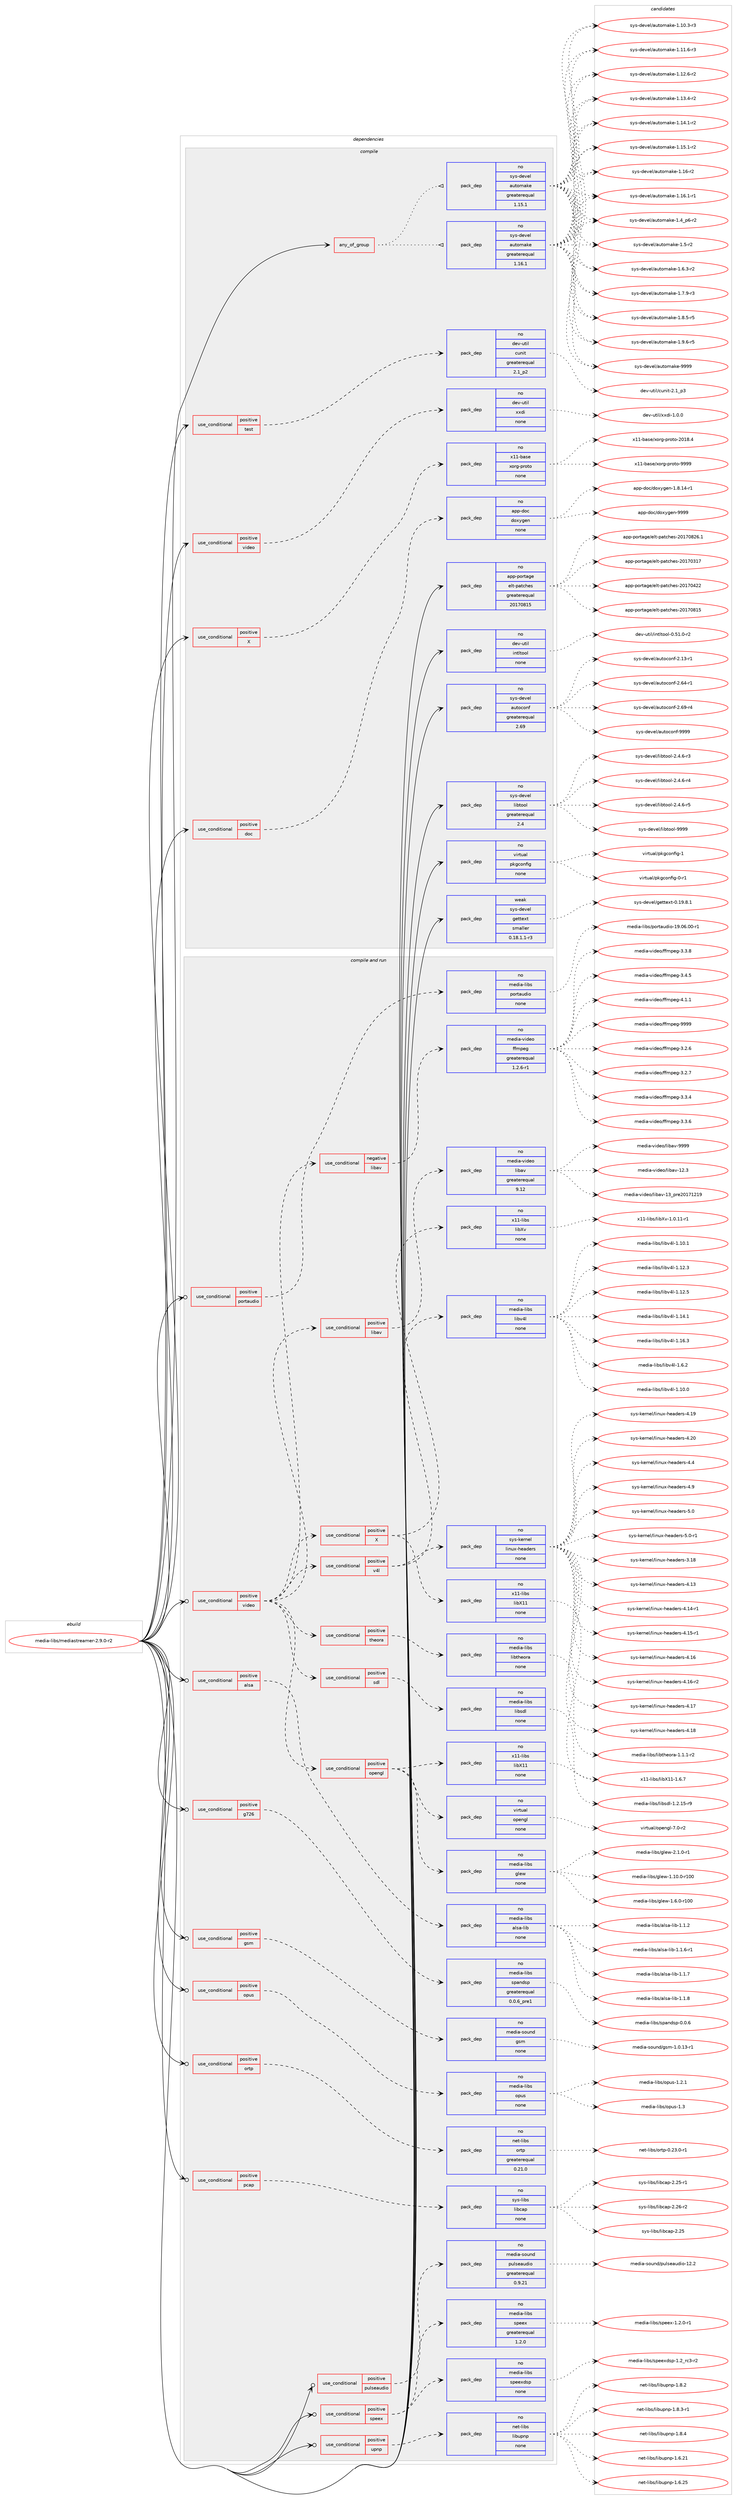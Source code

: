 digraph prolog {

# *************
# Graph options
# *************

newrank=true;
concentrate=true;
compound=true;
graph [rankdir=LR,fontname=Helvetica,fontsize=10,ranksep=1.5];#, ranksep=2.5, nodesep=0.2];
edge  [arrowhead=vee];
node  [fontname=Helvetica,fontsize=10];

# **********
# The ebuild
# **********

subgraph cluster_leftcol {
color=gray;
rank=same;
label=<<i>ebuild</i>>;
id [label="media-libs/mediastreamer-2.9.0-r2", color=red, width=4, href="../media-libs/mediastreamer-2.9.0-r2.svg"];
}

# ****************
# The dependencies
# ****************

subgraph cluster_midcol {
color=gray;
label=<<i>dependencies</i>>;
subgraph cluster_compile {
fillcolor="#eeeeee";
style=filled;
label=<<i>compile</i>>;
subgraph any25167 {
dependency1614670 [label=<<TABLE BORDER="0" CELLBORDER="1" CELLSPACING="0" CELLPADDING="4"><TR><TD CELLPADDING="10">any_of_group</TD></TR></TABLE>>, shape=none, color=red];subgraph pack1153958 {
dependency1614671 [label=<<TABLE BORDER="0" CELLBORDER="1" CELLSPACING="0" CELLPADDING="4" WIDTH="220"><TR><TD ROWSPAN="6" CELLPADDING="30">pack_dep</TD></TR><TR><TD WIDTH="110">no</TD></TR><TR><TD>sys-devel</TD></TR><TR><TD>automake</TD></TR><TR><TD>greaterequal</TD></TR><TR><TD>1.16.1</TD></TR></TABLE>>, shape=none, color=blue];
}
dependency1614670:e -> dependency1614671:w [weight=20,style="dotted",arrowhead="oinv"];
subgraph pack1153959 {
dependency1614672 [label=<<TABLE BORDER="0" CELLBORDER="1" CELLSPACING="0" CELLPADDING="4" WIDTH="220"><TR><TD ROWSPAN="6" CELLPADDING="30">pack_dep</TD></TR><TR><TD WIDTH="110">no</TD></TR><TR><TD>sys-devel</TD></TR><TR><TD>automake</TD></TR><TR><TD>greaterequal</TD></TR><TR><TD>1.15.1</TD></TR></TABLE>>, shape=none, color=blue];
}
dependency1614670:e -> dependency1614672:w [weight=20,style="dotted",arrowhead="oinv"];
}
id:e -> dependency1614670:w [weight=20,style="solid",arrowhead="vee"];
subgraph cond434842 {
dependency1614673 [label=<<TABLE BORDER="0" CELLBORDER="1" CELLSPACING="0" CELLPADDING="4"><TR><TD ROWSPAN="3" CELLPADDING="10">use_conditional</TD></TR><TR><TD>positive</TD></TR><TR><TD>X</TD></TR></TABLE>>, shape=none, color=red];
subgraph pack1153960 {
dependency1614674 [label=<<TABLE BORDER="0" CELLBORDER="1" CELLSPACING="0" CELLPADDING="4" WIDTH="220"><TR><TD ROWSPAN="6" CELLPADDING="30">pack_dep</TD></TR><TR><TD WIDTH="110">no</TD></TR><TR><TD>x11-base</TD></TR><TR><TD>xorg-proto</TD></TR><TR><TD>none</TD></TR><TR><TD></TD></TR></TABLE>>, shape=none, color=blue];
}
dependency1614673:e -> dependency1614674:w [weight=20,style="dashed",arrowhead="vee"];
}
id:e -> dependency1614673:w [weight=20,style="solid",arrowhead="vee"];
subgraph cond434843 {
dependency1614675 [label=<<TABLE BORDER="0" CELLBORDER="1" CELLSPACING="0" CELLPADDING="4"><TR><TD ROWSPAN="3" CELLPADDING="10">use_conditional</TD></TR><TR><TD>positive</TD></TR><TR><TD>doc</TD></TR></TABLE>>, shape=none, color=red];
subgraph pack1153961 {
dependency1614676 [label=<<TABLE BORDER="0" CELLBORDER="1" CELLSPACING="0" CELLPADDING="4" WIDTH="220"><TR><TD ROWSPAN="6" CELLPADDING="30">pack_dep</TD></TR><TR><TD WIDTH="110">no</TD></TR><TR><TD>app-doc</TD></TR><TR><TD>doxygen</TD></TR><TR><TD>none</TD></TR><TR><TD></TD></TR></TABLE>>, shape=none, color=blue];
}
dependency1614675:e -> dependency1614676:w [weight=20,style="dashed",arrowhead="vee"];
}
id:e -> dependency1614675:w [weight=20,style="solid",arrowhead="vee"];
subgraph cond434844 {
dependency1614677 [label=<<TABLE BORDER="0" CELLBORDER="1" CELLSPACING="0" CELLPADDING="4"><TR><TD ROWSPAN="3" CELLPADDING="10">use_conditional</TD></TR><TR><TD>positive</TD></TR><TR><TD>test</TD></TR></TABLE>>, shape=none, color=red];
subgraph pack1153962 {
dependency1614678 [label=<<TABLE BORDER="0" CELLBORDER="1" CELLSPACING="0" CELLPADDING="4" WIDTH="220"><TR><TD ROWSPAN="6" CELLPADDING="30">pack_dep</TD></TR><TR><TD WIDTH="110">no</TD></TR><TR><TD>dev-util</TD></TR><TR><TD>cunit</TD></TR><TR><TD>greaterequal</TD></TR><TR><TD>2.1_p2</TD></TR></TABLE>>, shape=none, color=blue];
}
dependency1614677:e -> dependency1614678:w [weight=20,style="dashed",arrowhead="vee"];
}
id:e -> dependency1614677:w [weight=20,style="solid",arrowhead="vee"];
subgraph cond434845 {
dependency1614679 [label=<<TABLE BORDER="0" CELLBORDER="1" CELLSPACING="0" CELLPADDING="4"><TR><TD ROWSPAN="3" CELLPADDING="10">use_conditional</TD></TR><TR><TD>positive</TD></TR><TR><TD>video</TD></TR></TABLE>>, shape=none, color=red];
subgraph pack1153963 {
dependency1614680 [label=<<TABLE BORDER="0" CELLBORDER="1" CELLSPACING="0" CELLPADDING="4" WIDTH="220"><TR><TD ROWSPAN="6" CELLPADDING="30">pack_dep</TD></TR><TR><TD WIDTH="110">no</TD></TR><TR><TD>dev-util</TD></TR><TR><TD>xxdi</TD></TR><TR><TD>none</TD></TR><TR><TD></TD></TR></TABLE>>, shape=none, color=blue];
}
dependency1614679:e -> dependency1614680:w [weight=20,style="dashed",arrowhead="vee"];
}
id:e -> dependency1614679:w [weight=20,style="solid",arrowhead="vee"];
subgraph pack1153964 {
dependency1614681 [label=<<TABLE BORDER="0" CELLBORDER="1" CELLSPACING="0" CELLPADDING="4" WIDTH="220"><TR><TD ROWSPAN="6" CELLPADDING="30">pack_dep</TD></TR><TR><TD WIDTH="110">no</TD></TR><TR><TD>app-portage</TD></TR><TR><TD>elt-patches</TD></TR><TR><TD>greaterequal</TD></TR><TR><TD>20170815</TD></TR></TABLE>>, shape=none, color=blue];
}
id:e -> dependency1614681:w [weight=20,style="solid",arrowhead="vee"];
subgraph pack1153965 {
dependency1614682 [label=<<TABLE BORDER="0" CELLBORDER="1" CELLSPACING="0" CELLPADDING="4" WIDTH="220"><TR><TD ROWSPAN="6" CELLPADDING="30">pack_dep</TD></TR><TR><TD WIDTH="110">no</TD></TR><TR><TD>dev-util</TD></TR><TR><TD>intltool</TD></TR><TR><TD>none</TD></TR><TR><TD></TD></TR></TABLE>>, shape=none, color=blue];
}
id:e -> dependency1614682:w [weight=20,style="solid",arrowhead="vee"];
subgraph pack1153966 {
dependency1614683 [label=<<TABLE BORDER="0" CELLBORDER="1" CELLSPACING="0" CELLPADDING="4" WIDTH="220"><TR><TD ROWSPAN="6" CELLPADDING="30">pack_dep</TD></TR><TR><TD WIDTH="110">no</TD></TR><TR><TD>sys-devel</TD></TR><TR><TD>autoconf</TD></TR><TR><TD>greaterequal</TD></TR><TR><TD>2.69</TD></TR></TABLE>>, shape=none, color=blue];
}
id:e -> dependency1614683:w [weight=20,style="solid",arrowhead="vee"];
subgraph pack1153967 {
dependency1614684 [label=<<TABLE BORDER="0" CELLBORDER="1" CELLSPACING="0" CELLPADDING="4" WIDTH="220"><TR><TD ROWSPAN="6" CELLPADDING="30">pack_dep</TD></TR><TR><TD WIDTH="110">no</TD></TR><TR><TD>sys-devel</TD></TR><TR><TD>libtool</TD></TR><TR><TD>greaterequal</TD></TR><TR><TD>2.4</TD></TR></TABLE>>, shape=none, color=blue];
}
id:e -> dependency1614684:w [weight=20,style="solid",arrowhead="vee"];
subgraph pack1153968 {
dependency1614685 [label=<<TABLE BORDER="0" CELLBORDER="1" CELLSPACING="0" CELLPADDING="4" WIDTH="220"><TR><TD ROWSPAN="6" CELLPADDING="30">pack_dep</TD></TR><TR><TD WIDTH="110">no</TD></TR><TR><TD>virtual</TD></TR><TR><TD>pkgconfig</TD></TR><TR><TD>none</TD></TR><TR><TD></TD></TR></TABLE>>, shape=none, color=blue];
}
id:e -> dependency1614685:w [weight=20,style="solid",arrowhead="vee"];
subgraph pack1153969 {
dependency1614686 [label=<<TABLE BORDER="0" CELLBORDER="1" CELLSPACING="0" CELLPADDING="4" WIDTH="220"><TR><TD ROWSPAN="6" CELLPADDING="30">pack_dep</TD></TR><TR><TD WIDTH="110">weak</TD></TR><TR><TD>sys-devel</TD></TR><TR><TD>gettext</TD></TR><TR><TD>smaller</TD></TR><TR><TD>0.18.1.1-r3</TD></TR></TABLE>>, shape=none, color=blue];
}
id:e -> dependency1614686:w [weight=20,style="solid",arrowhead="vee"];
}
subgraph cluster_compileandrun {
fillcolor="#eeeeee";
style=filled;
label=<<i>compile and run</i>>;
subgraph cond434846 {
dependency1614687 [label=<<TABLE BORDER="0" CELLBORDER="1" CELLSPACING="0" CELLPADDING="4"><TR><TD ROWSPAN="3" CELLPADDING="10">use_conditional</TD></TR><TR><TD>positive</TD></TR><TR><TD>alsa</TD></TR></TABLE>>, shape=none, color=red];
subgraph pack1153970 {
dependency1614688 [label=<<TABLE BORDER="0" CELLBORDER="1" CELLSPACING="0" CELLPADDING="4" WIDTH="220"><TR><TD ROWSPAN="6" CELLPADDING="30">pack_dep</TD></TR><TR><TD WIDTH="110">no</TD></TR><TR><TD>media-libs</TD></TR><TR><TD>alsa-lib</TD></TR><TR><TD>none</TD></TR><TR><TD></TD></TR></TABLE>>, shape=none, color=blue];
}
dependency1614687:e -> dependency1614688:w [weight=20,style="dashed",arrowhead="vee"];
}
id:e -> dependency1614687:w [weight=20,style="solid",arrowhead="odotvee"];
subgraph cond434847 {
dependency1614689 [label=<<TABLE BORDER="0" CELLBORDER="1" CELLSPACING="0" CELLPADDING="4"><TR><TD ROWSPAN="3" CELLPADDING="10">use_conditional</TD></TR><TR><TD>positive</TD></TR><TR><TD>g726</TD></TR></TABLE>>, shape=none, color=red];
subgraph pack1153971 {
dependency1614690 [label=<<TABLE BORDER="0" CELLBORDER="1" CELLSPACING="0" CELLPADDING="4" WIDTH="220"><TR><TD ROWSPAN="6" CELLPADDING="30">pack_dep</TD></TR><TR><TD WIDTH="110">no</TD></TR><TR><TD>media-libs</TD></TR><TR><TD>spandsp</TD></TR><TR><TD>greaterequal</TD></TR><TR><TD>0.0.6_pre1</TD></TR></TABLE>>, shape=none, color=blue];
}
dependency1614689:e -> dependency1614690:w [weight=20,style="dashed",arrowhead="vee"];
}
id:e -> dependency1614689:w [weight=20,style="solid",arrowhead="odotvee"];
subgraph cond434848 {
dependency1614691 [label=<<TABLE BORDER="0" CELLBORDER="1" CELLSPACING="0" CELLPADDING="4"><TR><TD ROWSPAN="3" CELLPADDING="10">use_conditional</TD></TR><TR><TD>positive</TD></TR><TR><TD>gsm</TD></TR></TABLE>>, shape=none, color=red];
subgraph pack1153972 {
dependency1614692 [label=<<TABLE BORDER="0" CELLBORDER="1" CELLSPACING="0" CELLPADDING="4" WIDTH="220"><TR><TD ROWSPAN="6" CELLPADDING="30">pack_dep</TD></TR><TR><TD WIDTH="110">no</TD></TR><TR><TD>media-sound</TD></TR><TR><TD>gsm</TD></TR><TR><TD>none</TD></TR><TR><TD></TD></TR></TABLE>>, shape=none, color=blue];
}
dependency1614691:e -> dependency1614692:w [weight=20,style="dashed",arrowhead="vee"];
}
id:e -> dependency1614691:w [weight=20,style="solid",arrowhead="odotvee"];
subgraph cond434849 {
dependency1614693 [label=<<TABLE BORDER="0" CELLBORDER="1" CELLSPACING="0" CELLPADDING="4"><TR><TD ROWSPAN="3" CELLPADDING="10">use_conditional</TD></TR><TR><TD>positive</TD></TR><TR><TD>opus</TD></TR></TABLE>>, shape=none, color=red];
subgraph pack1153973 {
dependency1614694 [label=<<TABLE BORDER="0" CELLBORDER="1" CELLSPACING="0" CELLPADDING="4" WIDTH="220"><TR><TD ROWSPAN="6" CELLPADDING="30">pack_dep</TD></TR><TR><TD WIDTH="110">no</TD></TR><TR><TD>media-libs</TD></TR><TR><TD>opus</TD></TR><TR><TD>none</TD></TR><TR><TD></TD></TR></TABLE>>, shape=none, color=blue];
}
dependency1614693:e -> dependency1614694:w [weight=20,style="dashed",arrowhead="vee"];
}
id:e -> dependency1614693:w [weight=20,style="solid",arrowhead="odotvee"];
subgraph cond434850 {
dependency1614695 [label=<<TABLE BORDER="0" CELLBORDER="1" CELLSPACING="0" CELLPADDING="4"><TR><TD ROWSPAN="3" CELLPADDING="10">use_conditional</TD></TR><TR><TD>positive</TD></TR><TR><TD>ortp</TD></TR></TABLE>>, shape=none, color=red];
subgraph pack1153974 {
dependency1614696 [label=<<TABLE BORDER="0" CELLBORDER="1" CELLSPACING="0" CELLPADDING="4" WIDTH="220"><TR><TD ROWSPAN="6" CELLPADDING="30">pack_dep</TD></TR><TR><TD WIDTH="110">no</TD></TR><TR><TD>net-libs</TD></TR><TR><TD>ortp</TD></TR><TR><TD>greaterequal</TD></TR><TR><TD>0.21.0</TD></TR></TABLE>>, shape=none, color=blue];
}
dependency1614695:e -> dependency1614696:w [weight=20,style="dashed",arrowhead="vee"];
}
id:e -> dependency1614695:w [weight=20,style="solid",arrowhead="odotvee"];
subgraph cond434851 {
dependency1614697 [label=<<TABLE BORDER="0" CELLBORDER="1" CELLSPACING="0" CELLPADDING="4"><TR><TD ROWSPAN="3" CELLPADDING="10">use_conditional</TD></TR><TR><TD>positive</TD></TR><TR><TD>pcap</TD></TR></TABLE>>, shape=none, color=red];
subgraph pack1153975 {
dependency1614698 [label=<<TABLE BORDER="0" CELLBORDER="1" CELLSPACING="0" CELLPADDING="4" WIDTH="220"><TR><TD ROWSPAN="6" CELLPADDING="30">pack_dep</TD></TR><TR><TD WIDTH="110">no</TD></TR><TR><TD>sys-libs</TD></TR><TR><TD>libcap</TD></TR><TR><TD>none</TD></TR><TR><TD></TD></TR></TABLE>>, shape=none, color=blue];
}
dependency1614697:e -> dependency1614698:w [weight=20,style="dashed",arrowhead="vee"];
}
id:e -> dependency1614697:w [weight=20,style="solid",arrowhead="odotvee"];
subgraph cond434852 {
dependency1614699 [label=<<TABLE BORDER="0" CELLBORDER="1" CELLSPACING="0" CELLPADDING="4"><TR><TD ROWSPAN="3" CELLPADDING="10">use_conditional</TD></TR><TR><TD>positive</TD></TR><TR><TD>portaudio</TD></TR></TABLE>>, shape=none, color=red];
subgraph pack1153976 {
dependency1614700 [label=<<TABLE BORDER="0" CELLBORDER="1" CELLSPACING="0" CELLPADDING="4" WIDTH="220"><TR><TD ROWSPAN="6" CELLPADDING="30">pack_dep</TD></TR><TR><TD WIDTH="110">no</TD></TR><TR><TD>media-libs</TD></TR><TR><TD>portaudio</TD></TR><TR><TD>none</TD></TR><TR><TD></TD></TR></TABLE>>, shape=none, color=blue];
}
dependency1614699:e -> dependency1614700:w [weight=20,style="dashed",arrowhead="vee"];
}
id:e -> dependency1614699:w [weight=20,style="solid",arrowhead="odotvee"];
subgraph cond434853 {
dependency1614701 [label=<<TABLE BORDER="0" CELLBORDER="1" CELLSPACING="0" CELLPADDING="4"><TR><TD ROWSPAN="3" CELLPADDING="10">use_conditional</TD></TR><TR><TD>positive</TD></TR><TR><TD>pulseaudio</TD></TR></TABLE>>, shape=none, color=red];
subgraph pack1153977 {
dependency1614702 [label=<<TABLE BORDER="0" CELLBORDER="1" CELLSPACING="0" CELLPADDING="4" WIDTH="220"><TR><TD ROWSPAN="6" CELLPADDING="30">pack_dep</TD></TR><TR><TD WIDTH="110">no</TD></TR><TR><TD>media-sound</TD></TR><TR><TD>pulseaudio</TD></TR><TR><TD>greaterequal</TD></TR><TR><TD>0.9.21</TD></TR></TABLE>>, shape=none, color=blue];
}
dependency1614701:e -> dependency1614702:w [weight=20,style="dashed",arrowhead="vee"];
}
id:e -> dependency1614701:w [weight=20,style="solid",arrowhead="odotvee"];
subgraph cond434854 {
dependency1614703 [label=<<TABLE BORDER="0" CELLBORDER="1" CELLSPACING="0" CELLPADDING="4"><TR><TD ROWSPAN="3" CELLPADDING="10">use_conditional</TD></TR><TR><TD>positive</TD></TR><TR><TD>speex</TD></TR></TABLE>>, shape=none, color=red];
subgraph pack1153978 {
dependency1614704 [label=<<TABLE BORDER="0" CELLBORDER="1" CELLSPACING="0" CELLPADDING="4" WIDTH="220"><TR><TD ROWSPAN="6" CELLPADDING="30">pack_dep</TD></TR><TR><TD WIDTH="110">no</TD></TR><TR><TD>media-libs</TD></TR><TR><TD>speex</TD></TR><TR><TD>greaterequal</TD></TR><TR><TD>1.2.0</TD></TR></TABLE>>, shape=none, color=blue];
}
dependency1614703:e -> dependency1614704:w [weight=20,style="dashed",arrowhead="vee"];
subgraph pack1153979 {
dependency1614705 [label=<<TABLE BORDER="0" CELLBORDER="1" CELLSPACING="0" CELLPADDING="4" WIDTH="220"><TR><TD ROWSPAN="6" CELLPADDING="30">pack_dep</TD></TR><TR><TD WIDTH="110">no</TD></TR><TR><TD>media-libs</TD></TR><TR><TD>speexdsp</TD></TR><TR><TD>none</TD></TR><TR><TD></TD></TR></TABLE>>, shape=none, color=blue];
}
dependency1614703:e -> dependency1614705:w [weight=20,style="dashed",arrowhead="vee"];
}
id:e -> dependency1614703:w [weight=20,style="solid",arrowhead="odotvee"];
subgraph cond434855 {
dependency1614706 [label=<<TABLE BORDER="0" CELLBORDER="1" CELLSPACING="0" CELLPADDING="4"><TR><TD ROWSPAN="3" CELLPADDING="10">use_conditional</TD></TR><TR><TD>positive</TD></TR><TR><TD>upnp</TD></TR></TABLE>>, shape=none, color=red];
subgraph pack1153980 {
dependency1614707 [label=<<TABLE BORDER="0" CELLBORDER="1" CELLSPACING="0" CELLPADDING="4" WIDTH="220"><TR><TD ROWSPAN="6" CELLPADDING="30">pack_dep</TD></TR><TR><TD WIDTH="110">no</TD></TR><TR><TD>net-libs</TD></TR><TR><TD>libupnp</TD></TR><TR><TD>none</TD></TR><TR><TD></TD></TR></TABLE>>, shape=none, color=blue];
}
dependency1614706:e -> dependency1614707:w [weight=20,style="dashed",arrowhead="vee"];
}
id:e -> dependency1614706:w [weight=20,style="solid",arrowhead="odotvee"];
subgraph cond434856 {
dependency1614708 [label=<<TABLE BORDER="0" CELLBORDER="1" CELLSPACING="0" CELLPADDING="4"><TR><TD ROWSPAN="3" CELLPADDING="10">use_conditional</TD></TR><TR><TD>positive</TD></TR><TR><TD>video</TD></TR></TABLE>>, shape=none, color=red];
subgraph cond434857 {
dependency1614709 [label=<<TABLE BORDER="0" CELLBORDER="1" CELLSPACING="0" CELLPADDING="4"><TR><TD ROWSPAN="3" CELLPADDING="10">use_conditional</TD></TR><TR><TD>positive</TD></TR><TR><TD>libav</TD></TR></TABLE>>, shape=none, color=red];
subgraph pack1153981 {
dependency1614710 [label=<<TABLE BORDER="0" CELLBORDER="1" CELLSPACING="0" CELLPADDING="4" WIDTH="220"><TR><TD ROWSPAN="6" CELLPADDING="30">pack_dep</TD></TR><TR><TD WIDTH="110">no</TD></TR><TR><TD>media-video</TD></TR><TR><TD>libav</TD></TR><TR><TD>greaterequal</TD></TR><TR><TD>9.12</TD></TR></TABLE>>, shape=none, color=blue];
}
dependency1614709:e -> dependency1614710:w [weight=20,style="dashed",arrowhead="vee"];
}
dependency1614708:e -> dependency1614709:w [weight=20,style="dashed",arrowhead="vee"];
subgraph cond434858 {
dependency1614711 [label=<<TABLE BORDER="0" CELLBORDER="1" CELLSPACING="0" CELLPADDING="4"><TR><TD ROWSPAN="3" CELLPADDING="10">use_conditional</TD></TR><TR><TD>negative</TD></TR><TR><TD>libav</TD></TR></TABLE>>, shape=none, color=red];
subgraph pack1153982 {
dependency1614712 [label=<<TABLE BORDER="0" CELLBORDER="1" CELLSPACING="0" CELLPADDING="4" WIDTH="220"><TR><TD ROWSPAN="6" CELLPADDING="30">pack_dep</TD></TR><TR><TD WIDTH="110">no</TD></TR><TR><TD>media-video</TD></TR><TR><TD>ffmpeg</TD></TR><TR><TD>greaterequal</TD></TR><TR><TD>1.2.6-r1</TD></TR></TABLE>>, shape=none, color=blue];
}
dependency1614711:e -> dependency1614712:w [weight=20,style="dashed",arrowhead="vee"];
}
dependency1614708:e -> dependency1614711:w [weight=20,style="dashed",arrowhead="vee"];
subgraph cond434859 {
dependency1614713 [label=<<TABLE BORDER="0" CELLBORDER="1" CELLSPACING="0" CELLPADDING="4"><TR><TD ROWSPAN="3" CELLPADDING="10">use_conditional</TD></TR><TR><TD>positive</TD></TR><TR><TD>opengl</TD></TR></TABLE>>, shape=none, color=red];
subgraph pack1153983 {
dependency1614714 [label=<<TABLE BORDER="0" CELLBORDER="1" CELLSPACING="0" CELLPADDING="4" WIDTH="220"><TR><TD ROWSPAN="6" CELLPADDING="30">pack_dep</TD></TR><TR><TD WIDTH="110">no</TD></TR><TR><TD>media-libs</TD></TR><TR><TD>glew</TD></TR><TR><TD>none</TD></TR><TR><TD></TD></TR></TABLE>>, shape=none, color=blue];
}
dependency1614713:e -> dependency1614714:w [weight=20,style="dashed",arrowhead="vee"];
subgraph pack1153984 {
dependency1614715 [label=<<TABLE BORDER="0" CELLBORDER="1" CELLSPACING="0" CELLPADDING="4" WIDTH="220"><TR><TD ROWSPAN="6" CELLPADDING="30">pack_dep</TD></TR><TR><TD WIDTH="110">no</TD></TR><TR><TD>virtual</TD></TR><TR><TD>opengl</TD></TR><TR><TD>none</TD></TR><TR><TD></TD></TR></TABLE>>, shape=none, color=blue];
}
dependency1614713:e -> dependency1614715:w [weight=20,style="dashed",arrowhead="vee"];
subgraph pack1153985 {
dependency1614716 [label=<<TABLE BORDER="0" CELLBORDER="1" CELLSPACING="0" CELLPADDING="4" WIDTH="220"><TR><TD ROWSPAN="6" CELLPADDING="30">pack_dep</TD></TR><TR><TD WIDTH="110">no</TD></TR><TR><TD>x11-libs</TD></TR><TR><TD>libX11</TD></TR><TR><TD>none</TD></TR><TR><TD></TD></TR></TABLE>>, shape=none, color=blue];
}
dependency1614713:e -> dependency1614716:w [weight=20,style="dashed",arrowhead="vee"];
}
dependency1614708:e -> dependency1614713:w [weight=20,style="dashed",arrowhead="vee"];
subgraph cond434860 {
dependency1614717 [label=<<TABLE BORDER="0" CELLBORDER="1" CELLSPACING="0" CELLPADDING="4"><TR><TD ROWSPAN="3" CELLPADDING="10">use_conditional</TD></TR><TR><TD>positive</TD></TR><TR><TD>sdl</TD></TR></TABLE>>, shape=none, color=red];
subgraph pack1153986 {
dependency1614718 [label=<<TABLE BORDER="0" CELLBORDER="1" CELLSPACING="0" CELLPADDING="4" WIDTH="220"><TR><TD ROWSPAN="6" CELLPADDING="30">pack_dep</TD></TR><TR><TD WIDTH="110">no</TD></TR><TR><TD>media-libs</TD></TR><TR><TD>libsdl</TD></TR><TR><TD>none</TD></TR><TR><TD></TD></TR></TABLE>>, shape=none, color=blue];
}
dependency1614717:e -> dependency1614718:w [weight=20,style="dashed",arrowhead="vee"];
}
dependency1614708:e -> dependency1614717:w [weight=20,style="dashed",arrowhead="vee"];
subgraph cond434861 {
dependency1614719 [label=<<TABLE BORDER="0" CELLBORDER="1" CELLSPACING="0" CELLPADDING="4"><TR><TD ROWSPAN="3" CELLPADDING="10">use_conditional</TD></TR><TR><TD>positive</TD></TR><TR><TD>theora</TD></TR></TABLE>>, shape=none, color=red];
subgraph pack1153987 {
dependency1614720 [label=<<TABLE BORDER="0" CELLBORDER="1" CELLSPACING="0" CELLPADDING="4" WIDTH="220"><TR><TD ROWSPAN="6" CELLPADDING="30">pack_dep</TD></TR><TR><TD WIDTH="110">no</TD></TR><TR><TD>media-libs</TD></TR><TR><TD>libtheora</TD></TR><TR><TD>none</TD></TR><TR><TD></TD></TR></TABLE>>, shape=none, color=blue];
}
dependency1614719:e -> dependency1614720:w [weight=20,style="dashed",arrowhead="vee"];
}
dependency1614708:e -> dependency1614719:w [weight=20,style="dashed",arrowhead="vee"];
subgraph cond434862 {
dependency1614721 [label=<<TABLE BORDER="0" CELLBORDER="1" CELLSPACING="0" CELLPADDING="4"><TR><TD ROWSPAN="3" CELLPADDING="10">use_conditional</TD></TR><TR><TD>positive</TD></TR><TR><TD>v4l</TD></TR></TABLE>>, shape=none, color=red];
subgraph pack1153988 {
dependency1614722 [label=<<TABLE BORDER="0" CELLBORDER="1" CELLSPACING="0" CELLPADDING="4" WIDTH="220"><TR><TD ROWSPAN="6" CELLPADDING="30">pack_dep</TD></TR><TR><TD WIDTH="110">no</TD></TR><TR><TD>media-libs</TD></TR><TR><TD>libv4l</TD></TR><TR><TD>none</TD></TR><TR><TD></TD></TR></TABLE>>, shape=none, color=blue];
}
dependency1614721:e -> dependency1614722:w [weight=20,style="dashed",arrowhead="vee"];
subgraph pack1153989 {
dependency1614723 [label=<<TABLE BORDER="0" CELLBORDER="1" CELLSPACING="0" CELLPADDING="4" WIDTH="220"><TR><TD ROWSPAN="6" CELLPADDING="30">pack_dep</TD></TR><TR><TD WIDTH="110">no</TD></TR><TR><TD>sys-kernel</TD></TR><TR><TD>linux-headers</TD></TR><TR><TD>none</TD></TR><TR><TD></TD></TR></TABLE>>, shape=none, color=blue];
}
dependency1614721:e -> dependency1614723:w [weight=20,style="dashed",arrowhead="vee"];
}
dependency1614708:e -> dependency1614721:w [weight=20,style="dashed",arrowhead="vee"];
subgraph cond434863 {
dependency1614724 [label=<<TABLE BORDER="0" CELLBORDER="1" CELLSPACING="0" CELLPADDING="4"><TR><TD ROWSPAN="3" CELLPADDING="10">use_conditional</TD></TR><TR><TD>positive</TD></TR><TR><TD>X</TD></TR></TABLE>>, shape=none, color=red];
subgraph pack1153990 {
dependency1614725 [label=<<TABLE BORDER="0" CELLBORDER="1" CELLSPACING="0" CELLPADDING="4" WIDTH="220"><TR><TD ROWSPAN="6" CELLPADDING="30">pack_dep</TD></TR><TR><TD WIDTH="110">no</TD></TR><TR><TD>x11-libs</TD></TR><TR><TD>libX11</TD></TR><TR><TD>none</TD></TR><TR><TD></TD></TR></TABLE>>, shape=none, color=blue];
}
dependency1614724:e -> dependency1614725:w [weight=20,style="dashed",arrowhead="vee"];
subgraph pack1153991 {
dependency1614726 [label=<<TABLE BORDER="0" CELLBORDER="1" CELLSPACING="0" CELLPADDING="4" WIDTH="220"><TR><TD ROWSPAN="6" CELLPADDING="30">pack_dep</TD></TR><TR><TD WIDTH="110">no</TD></TR><TR><TD>x11-libs</TD></TR><TR><TD>libXv</TD></TR><TR><TD>none</TD></TR><TR><TD></TD></TR></TABLE>>, shape=none, color=blue];
}
dependency1614724:e -> dependency1614726:w [weight=20,style="dashed",arrowhead="vee"];
}
dependency1614708:e -> dependency1614724:w [weight=20,style="dashed",arrowhead="vee"];
}
id:e -> dependency1614708:w [weight=20,style="solid",arrowhead="odotvee"];
}
subgraph cluster_run {
fillcolor="#eeeeee";
style=filled;
label=<<i>run</i>>;
}
}

# **************
# The candidates
# **************

subgraph cluster_choices {
rank=same;
color=gray;
label=<<i>candidates</i>>;

subgraph choice1153958 {
color=black;
nodesep=1;
choice11512111545100101118101108479711711611110997107101454946494846514511451 [label="sys-devel/automake-1.10.3-r3", color=red, width=4,href="../sys-devel/automake-1.10.3-r3.svg"];
choice11512111545100101118101108479711711611110997107101454946494946544511451 [label="sys-devel/automake-1.11.6-r3", color=red, width=4,href="../sys-devel/automake-1.11.6-r3.svg"];
choice11512111545100101118101108479711711611110997107101454946495046544511450 [label="sys-devel/automake-1.12.6-r2", color=red, width=4,href="../sys-devel/automake-1.12.6-r2.svg"];
choice11512111545100101118101108479711711611110997107101454946495146524511450 [label="sys-devel/automake-1.13.4-r2", color=red, width=4,href="../sys-devel/automake-1.13.4-r2.svg"];
choice11512111545100101118101108479711711611110997107101454946495246494511450 [label="sys-devel/automake-1.14.1-r2", color=red, width=4,href="../sys-devel/automake-1.14.1-r2.svg"];
choice11512111545100101118101108479711711611110997107101454946495346494511450 [label="sys-devel/automake-1.15.1-r2", color=red, width=4,href="../sys-devel/automake-1.15.1-r2.svg"];
choice1151211154510010111810110847971171161111099710710145494649544511450 [label="sys-devel/automake-1.16-r2", color=red, width=4,href="../sys-devel/automake-1.16-r2.svg"];
choice11512111545100101118101108479711711611110997107101454946495446494511449 [label="sys-devel/automake-1.16.1-r1", color=red, width=4,href="../sys-devel/automake-1.16.1-r1.svg"];
choice115121115451001011181011084797117116111109971071014549465295112544511450 [label="sys-devel/automake-1.4_p6-r2", color=red, width=4,href="../sys-devel/automake-1.4_p6-r2.svg"];
choice11512111545100101118101108479711711611110997107101454946534511450 [label="sys-devel/automake-1.5-r2", color=red, width=4,href="../sys-devel/automake-1.5-r2.svg"];
choice115121115451001011181011084797117116111109971071014549465446514511450 [label="sys-devel/automake-1.6.3-r2", color=red, width=4,href="../sys-devel/automake-1.6.3-r2.svg"];
choice115121115451001011181011084797117116111109971071014549465546574511451 [label="sys-devel/automake-1.7.9-r3", color=red, width=4,href="../sys-devel/automake-1.7.9-r3.svg"];
choice115121115451001011181011084797117116111109971071014549465646534511453 [label="sys-devel/automake-1.8.5-r5", color=red, width=4,href="../sys-devel/automake-1.8.5-r5.svg"];
choice115121115451001011181011084797117116111109971071014549465746544511453 [label="sys-devel/automake-1.9.6-r5", color=red, width=4,href="../sys-devel/automake-1.9.6-r5.svg"];
choice115121115451001011181011084797117116111109971071014557575757 [label="sys-devel/automake-9999", color=red, width=4,href="../sys-devel/automake-9999.svg"];
dependency1614671:e -> choice11512111545100101118101108479711711611110997107101454946494846514511451:w [style=dotted,weight="100"];
dependency1614671:e -> choice11512111545100101118101108479711711611110997107101454946494946544511451:w [style=dotted,weight="100"];
dependency1614671:e -> choice11512111545100101118101108479711711611110997107101454946495046544511450:w [style=dotted,weight="100"];
dependency1614671:e -> choice11512111545100101118101108479711711611110997107101454946495146524511450:w [style=dotted,weight="100"];
dependency1614671:e -> choice11512111545100101118101108479711711611110997107101454946495246494511450:w [style=dotted,weight="100"];
dependency1614671:e -> choice11512111545100101118101108479711711611110997107101454946495346494511450:w [style=dotted,weight="100"];
dependency1614671:e -> choice1151211154510010111810110847971171161111099710710145494649544511450:w [style=dotted,weight="100"];
dependency1614671:e -> choice11512111545100101118101108479711711611110997107101454946495446494511449:w [style=dotted,weight="100"];
dependency1614671:e -> choice115121115451001011181011084797117116111109971071014549465295112544511450:w [style=dotted,weight="100"];
dependency1614671:e -> choice11512111545100101118101108479711711611110997107101454946534511450:w [style=dotted,weight="100"];
dependency1614671:e -> choice115121115451001011181011084797117116111109971071014549465446514511450:w [style=dotted,weight="100"];
dependency1614671:e -> choice115121115451001011181011084797117116111109971071014549465546574511451:w [style=dotted,weight="100"];
dependency1614671:e -> choice115121115451001011181011084797117116111109971071014549465646534511453:w [style=dotted,weight="100"];
dependency1614671:e -> choice115121115451001011181011084797117116111109971071014549465746544511453:w [style=dotted,weight="100"];
dependency1614671:e -> choice115121115451001011181011084797117116111109971071014557575757:w [style=dotted,weight="100"];
}
subgraph choice1153959 {
color=black;
nodesep=1;
choice11512111545100101118101108479711711611110997107101454946494846514511451 [label="sys-devel/automake-1.10.3-r3", color=red, width=4,href="../sys-devel/automake-1.10.3-r3.svg"];
choice11512111545100101118101108479711711611110997107101454946494946544511451 [label="sys-devel/automake-1.11.6-r3", color=red, width=4,href="../sys-devel/automake-1.11.6-r3.svg"];
choice11512111545100101118101108479711711611110997107101454946495046544511450 [label="sys-devel/automake-1.12.6-r2", color=red, width=4,href="../sys-devel/automake-1.12.6-r2.svg"];
choice11512111545100101118101108479711711611110997107101454946495146524511450 [label="sys-devel/automake-1.13.4-r2", color=red, width=4,href="../sys-devel/automake-1.13.4-r2.svg"];
choice11512111545100101118101108479711711611110997107101454946495246494511450 [label="sys-devel/automake-1.14.1-r2", color=red, width=4,href="../sys-devel/automake-1.14.1-r2.svg"];
choice11512111545100101118101108479711711611110997107101454946495346494511450 [label="sys-devel/automake-1.15.1-r2", color=red, width=4,href="../sys-devel/automake-1.15.1-r2.svg"];
choice1151211154510010111810110847971171161111099710710145494649544511450 [label="sys-devel/automake-1.16-r2", color=red, width=4,href="../sys-devel/automake-1.16-r2.svg"];
choice11512111545100101118101108479711711611110997107101454946495446494511449 [label="sys-devel/automake-1.16.1-r1", color=red, width=4,href="../sys-devel/automake-1.16.1-r1.svg"];
choice115121115451001011181011084797117116111109971071014549465295112544511450 [label="sys-devel/automake-1.4_p6-r2", color=red, width=4,href="../sys-devel/automake-1.4_p6-r2.svg"];
choice11512111545100101118101108479711711611110997107101454946534511450 [label="sys-devel/automake-1.5-r2", color=red, width=4,href="../sys-devel/automake-1.5-r2.svg"];
choice115121115451001011181011084797117116111109971071014549465446514511450 [label="sys-devel/automake-1.6.3-r2", color=red, width=4,href="../sys-devel/automake-1.6.3-r2.svg"];
choice115121115451001011181011084797117116111109971071014549465546574511451 [label="sys-devel/automake-1.7.9-r3", color=red, width=4,href="../sys-devel/automake-1.7.9-r3.svg"];
choice115121115451001011181011084797117116111109971071014549465646534511453 [label="sys-devel/automake-1.8.5-r5", color=red, width=4,href="../sys-devel/automake-1.8.5-r5.svg"];
choice115121115451001011181011084797117116111109971071014549465746544511453 [label="sys-devel/automake-1.9.6-r5", color=red, width=4,href="../sys-devel/automake-1.9.6-r5.svg"];
choice115121115451001011181011084797117116111109971071014557575757 [label="sys-devel/automake-9999", color=red, width=4,href="../sys-devel/automake-9999.svg"];
dependency1614672:e -> choice11512111545100101118101108479711711611110997107101454946494846514511451:w [style=dotted,weight="100"];
dependency1614672:e -> choice11512111545100101118101108479711711611110997107101454946494946544511451:w [style=dotted,weight="100"];
dependency1614672:e -> choice11512111545100101118101108479711711611110997107101454946495046544511450:w [style=dotted,weight="100"];
dependency1614672:e -> choice11512111545100101118101108479711711611110997107101454946495146524511450:w [style=dotted,weight="100"];
dependency1614672:e -> choice11512111545100101118101108479711711611110997107101454946495246494511450:w [style=dotted,weight="100"];
dependency1614672:e -> choice11512111545100101118101108479711711611110997107101454946495346494511450:w [style=dotted,weight="100"];
dependency1614672:e -> choice1151211154510010111810110847971171161111099710710145494649544511450:w [style=dotted,weight="100"];
dependency1614672:e -> choice11512111545100101118101108479711711611110997107101454946495446494511449:w [style=dotted,weight="100"];
dependency1614672:e -> choice115121115451001011181011084797117116111109971071014549465295112544511450:w [style=dotted,weight="100"];
dependency1614672:e -> choice11512111545100101118101108479711711611110997107101454946534511450:w [style=dotted,weight="100"];
dependency1614672:e -> choice115121115451001011181011084797117116111109971071014549465446514511450:w [style=dotted,weight="100"];
dependency1614672:e -> choice115121115451001011181011084797117116111109971071014549465546574511451:w [style=dotted,weight="100"];
dependency1614672:e -> choice115121115451001011181011084797117116111109971071014549465646534511453:w [style=dotted,weight="100"];
dependency1614672:e -> choice115121115451001011181011084797117116111109971071014549465746544511453:w [style=dotted,weight="100"];
dependency1614672:e -> choice115121115451001011181011084797117116111109971071014557575757:w [style=dotted,weight="100"];
}
subgraph choice1153960 {
color=black;
nodesep=1;
choice1204949459897115101471201111141034511211411111611145504849564652 [label="x11-base/xorg-proto-2018.4", color=red, width=4,href="../x11-base/xorg-proto-2018.4.svg"];
choice120494945989711510147120111114103451121141111161114557575757 [label="x11-base/xorg-proto-9999", color=red, width=4,href="../x11-base/xorg-proto-9999.svg"];
dependency1614674:e -> choice1204949459897115101471201111141034511211411111611145504849564652:w [style=dotted,weight="100"];
dependency1614674:e -> choice120494945989711510147120111114103451121141111161114557575757:w [style=dotted,weight="100"];
}
subgraph choice1153961 {
color=black;
nodesep=1;
choice97112112451001119947100111120121103101110454946564649524511449 [label="app-doc/doxygen-1.8.14-r1", color=red, width=4,href="../app-doc/doxygen-1.8.14-r1.svg"];
choice971121124510011199471001111201211031011104557575757 [label="app-doc/doxygen-9999", color=red, width=4,href="../app-doc/doxygen-9999.svg"];
dependency1614676:e -> choice97112112451001119947100111120121103101110454946564649524511449:w [style=dotted,weight="100"];
dependency1614676:e -> choice971121124510011199471001111201211031011104557575757:w [style=dotted,weight="100"];
}
subgraph choice1153962 {
color=black;
nodesep=1;
choice100101118451171161051084799117110105116455046499511251 [label="dev-util/cunit-2.1_p3", color=red, width=4,href="../dev-util/cunit-2.1_p3.svg"];
dependency1614678:e -> choice100101118451171161051084799117110105116455046499511251:w [style=dotted,weight="100"];
}
subgraph choice1153963 {
color=black;
nodesep=1;
choice1001011184511711610510847120120100105454946484648 [label="dev-util/xxdi-1.0.0", color=red, width=4,href="../dev-util/xxdi-1.0.0.svg"];
dependency1614680:e -> choice1001011184511711610510847120120100105454946484648:w [style=dotted,weight="100"];
}
subgraph choice1153964 {
color=black;
nodesep=1;
choice97112112451121111141169710310147101108116451129711699104101115455048495548514955 [label="app-portage/elt-patches-20170317", color=red, width=4,href="../app-portage/elt-patches-20170317.svg"];
choice97112112451121111141169710310147101108116451129711699104101115455048495548525050 [label="app-portage/elt-patches-20170422", color=red, width=4,href="../app-portage/elt-patches-20170422.svg"];
choice97112112451121111141169710310147101108116451129711699104101115455048495548564953 [label="app-portage/elt-patches-20170815", color=red, width=4,href="../app-portage/elt-patches-20170815.svg"];
choice971121124511211111411697103101471011081164511297116991041011154550484955485650544649 [label="app-portage/elt-patches-20170826.1", color=red, width=4,href="../app-portage/elt-patches-20170826.1.svg"];
dependency1614681:e -> choice97112112451121111141169710310147101108116451129711699104101115455048495548514955:w [style=dotted,weight="100"];
dependency1614681:e -> choice97112112451121111141169710310147101108116451129711699104101115455048495548525050:w [style=dotted,weight="100"];
dependency1614681:e -> choice97112112451121111141169710310147101108116451129711699104101115455048495548564953:w [style=dotted,weight="100"];
dependency1614681:e -> choice971121124511211111411697103101471011081164511297116991041011154550484955485650544649:w [style=dotted,weight="100"];
}
subgraph choice1153965 {
color=black;
nodesep=1;
choice1001011184511711610510847105110116108116111111108454846534946484511450 [label="dev-util/intltool-0.51.0-r2", color=red, width=4,href="../dev-util/intltool-0.51.0-r2.svg"];
dependency1614682:e -> choice1001011184511711610510847105110116108116111111108454846534946484511450:w [style=dotted,weight="100"];
}
subgraph choice1153966 {
color=black;
nodesep=1;
choice1151211154510010111810110847971171161119911111010245504649514511449 [label="sys-devel/autoconf-2.13-r1", color=red, width=4,href="../sys-devel/autoconf-2.13-r1.svg"];
choice1151211154510010111810110847971171161119911111010245504654524511449 [label="sys-devel/autoconf-2.64-r1", color=red, width=4,href="../sys-devel/autoconf-2.64-r1.svg"];
choice1151211154510010111810110847971171161119911111010245504654574511452 [label="sys-devel/autoconf-2.69-r4", color=red, width=4,href="../sys-devel/autoconf-2.69-r4.svg"];
choice115121115451001011181011084797117116111991111101024557575757 [label="sys-devel/autoconf-9999", color=red, width=4,href="../sys-devel/autoconf-9999.svg"];
dependency1614683:e -> choice1151211154510010111810110847971171161119911111010245504649514511449:w [style=dotted,weight="100"];
dependency1614683:e -> choice1151211154510010111810110847971171161119911111010245504654524511449:w [style=dotted,weight="100"];
dependency1614683:e -> choice1151211154510010111810110847971171161119911111010245504654574511452:w [style=dotted,weight="100"];
dependency1614683:e -> choice115121115451001011181011084797117116111991111101024557575757:w [style=dotted,weight="100"];
}
subgraph choice1153967 {
color=black;
nodesep=1;
choice1151211154510010111810110847108105981161111111084550465246544511451 [label="sys-devel/libtool-2.4.6-r3", color=red, width=4,href="../sys-devel/libtool-2.4.6-r3.svg"];
choice1151211154510010111810110847108105981161111111084550465246544511452 [label="sys-devel/libtool-2.4.6-r4", color=red, width=4,href="../sys-devel/libtool-2.4.6-r4.svg"];
choice1151211154510010111810110847108105981161111111084550465246544511453 [label="sys-devel/libtool-2.4.6-r5", color=red, width=4,href="../sys-devel/libtool-2.4.6-r5.svg"];
choice1151211154510010111810110847108105981161111111084557575757 [label="sys-devel/libtool-9999", color=red, width=4,href="../sys-devel/libtool-9999.svg"];
dependency1614684:e -> choice1151211154510010111810110847108105981161111111084550465246544511451:w [style=dotted,weight="100"];
dependency1614684:e -> choice1151211154510010111810110847108105981161111111084550465246544511452:w [style=dotted,weight="100"];
dependency1614684:e -> choice1151211154510010111810110847108105981161111111084550465246544511453:w [style=dotted,weight="100"];
dependency1614684:e -> choice1151211154510010111810110847108105981161111111084557575757:w [style=dotted,weight="100"];
}
subgraph choice1153968 {
color=black;
nodesep=1;
choice11810511411611797108471121071039911111010210510345484511449 [label="virtual/pkgconfig-0-r1", color=red, width=4,href="../virtual/pkgconfig-0-r1.svg"];
choice1181051141161179710847112107103991111101021051034549 [label="virtual/pkgconfig-1", color=red, width=4,href="../virtual/pkgconfig-1.svg"];
dependency1614685:e -> choice11810511411611797108471121071039911111010210510345484511449:w [style=dotted,weight="100"];
dependency1614685:e -> choice1181051141161179710847112107103991111101021051034549:w [style=dotted,weight="100"];
}
subgraph choice1153969 {
color=black;
nodesep=1;
choice1151211154510010111810110847103101116116101120116454846495746564649 [label="sys-devel/gettext-0.19.8.1", color=red, width=4,href="../sys-devel/gettext-0.19.8.1.svg"];
dependency1614686:e -> choice1151211154510010111810110847103101116116101120116454846495746564649:w [style=dotted,weight="100"];
}
subgraph choice1153970 {
color=black;
nodesep=1;
choice1091011001059745108105981154797108115974510810598454946494650 [label="media-libs/alsa-lib-1.1.2", color=red, width=4,href="../media-libs/alsa-lib-1.1.2.svg"];
choice10910110010597451081059811547971081159745108105984549464946544511449 [label="media-libs/alsa-lib-1.1.6-r1", color=red, width=4,href="../media-libs/alsa-lib-1.1.6-r1.svg"];
choice1091011001059745108105981154797108115974510810598454946494655 [label="media-libs/alsa-lib-1.1.7", color=red, width=4,href="../media-libs/alsa-lib-1.1.7.svg"];
choice1091011001059745108105981154797108115974510810598454946494656 [label="media-libs/alsa-lib-1.1.8", color=red, width=4,href="../media-libs/alsa-lib-1.1.8.svg"];
dependency1614688:e -> choice1091011001059745108105981154797108115974510810598454946494650:w [style=dotted,weight="100"];
dependency1614688:e -> choice10910110010597451081059811547971081159745108105984549464946544511449:w [style=dotted,weight="100"];
dependency1614688:e -> choice1091011001059745108105981154797108115974510810598454946494655:w [style=dotted,weight="100"];
dependency1614688:e -> choice1091011001059745108105981154797108115974510810598454946494656:w [style=dotted,weight="100"];
}
subgraph choice1153971 {
color=black;
nodesep=1;
choice1091011001059745108105981154711511297110100115112454846484654 [label="media-libs/spandsp-0.0.6", color=red, width=4,href="../media-libs/spandsp-0.0.6.svg"];
dependency1614690:e -> choice1091011001059745108105981154711511297110100115112454846484654:w [style=dotted,weight="100"];
}
subgraph choice1153972 {
color=black;
nodesep=1;
choice109101100105974511511111711010047103115109454946484649514511449 [label="media-sound/gsm-1.0.13-r1", color=red, width=4,href="../media-sound/gsm-1.0.13-r1.svg"];
dependency1614692:e -> choice109101100105974511511111711010047103115109454946484649514511449:w [style=dotted,weight="100"];
}
subgraph choice1153973 {
color=black;
nodesep=1;
choice10910110010597451081059811547111112117115454946504649 [label="media-libs/opus-1.2.1", color=red, width=4,href="../media-libs/opus-1.2.1.svg"];
choice1091011001059745108105981154711111211711545494651 [label="media-libs/opus-1.3", color=red, width=4,href="../media-libs/opus-1.3.svg"];
dependency1614694:e -> choice10910110010597451081059811547111112117115454946504649:w [style=dotted,weight="100"];
dependency1614694:e -> choice1091011001059745108105981154711111211711545494651:w [style=dotted,weight="100"];
}
subgraph choice1153974 {
color=black;
nodesep=1;
choice110101116451081059811547111114116112454846505146484511449 [label="net-libs/ortp-0.23.0-r1", color=red, width=4,href="../net-libs/ortp-0.23.0-r1.svg"];
dependency1614696:e -> choice110101116451081059811547111114116112454846505146484511449:w [style=dotted,weight="100"];
}
subgraph choice1153975 {
color=black;
nodesep=1;
choice1151211154510810598115471081059899971124550465053 [label="sys-libs/libcap-2.25", color=red, width=4,href="../sys-libs/libcap-2.25.svg"];
choice11512111545108105981154710810598999711245504650534511449 [label="sys-libs/libcap-2.25-r1", color=red, width=4,href="../sys-libs/libcap-2.25-r1.svg"];
choice11512111545108105981154710810598999711245504650544511450 [label="sys-libs/libcap-2.26-r2", color=red, width=4,href="../sys-libs/libcap-2.26-r2.svg"];
dependency1614698:e -> choice1151211154510810598115471081059899971124550465053:w [style=dotted,weight="100"];
dependency1614698:e -> choice11512111545108105981154710810598999711245504650534511449:w [style=dotted,weight="100"];
dependency1614698:e -> choice11512111545108105981154710810598999711245504650544511450:w [style=dotted,weight="100"];
}
subgraph choice1153976 {
color=black;
nodesep=1;
choice10910110010597451081059811547112111114116971171001051114549574648544648484511449 [label="media-libs/portaudio-19.06.00-r1", color=red, width=4,href="../media-libs/portaudio-19.06.00-r1.svg"];
dependency1614700:e -> choice10910110010597451081059811547112111114116971171001051114549574648544648484511449:w [style=dotted,weight="100"];
}
subgraph choice1153977 {
color=black;
nodesep=1;
choice109101100105974511511111711010047112117108115101971171001051114549504650 [label="media-sound/pulseaudio-12.2", color=red, width=4,href="../media-sound/pulseaudio-12.2.svg"];
dependency1614702:e -> choice109101100105974511511111711010047112117108115101971171001051114549504650:w [style=dotted,weight="100"];
}
subgraph choice1153978 {
color=black;
nodesep=1;
choice109101100105974510810598115471151121011011204549465046484511449 [label="media-libs/speex-1.2.0-r1", color=red, width=4,href="../media-libs/speex-1.2.0-r1.svg"];
dependency1614704:e -> choice109101100105974510810598115471151121011011204549465046484511449:w [style=dotted,weight="100"];
}
subgraph choice1153979 {
color=black;
nodesep=1;
choice10910110010597451081059811547115112101101120100115112454946509511499514511450 [label="media-libs/speexdsp-1.2_rc3-r2", color=red, width=4,href="../media-libs/speexdsp-1.2_rc3-r2.svg"];
dependency1614705:e -> choice10910110010597451081059811547115112101101120100115112454946509511499514511450:w [style=dotted,weight="100"];
}
subgraph choice1153980 {
color=black;
nodesep=1;
choice1101011164510810598115471081059811711211011245494654465049 [label="net-libs/libupnp-1.6.21", color=red, width=4,href="../net-libs/libupnp-1.6.21.svg"];
choice1101011164510810598115471081059811711211011245494654465053 [label="net-libs/libupnp-1.6.25", color=red, width=4,href="../net-libs/libupnp-1.6.25.svg"];
choice11010111645108105981154710810598117112110112454946564650 [label="net-libs/libupnp-1.8.2", color=red, width=4,href="../net-libs/libupnp-1.8.2.svg"];
choice110101116451081059811547108105981171121101124549465646514511449 [label="net-libs/libupnp-1.8.3-r1", color=red, width=4,href="../net-libs/libupnp-1.8.3-r1.svg"];
choice11010111645108105981154710810598117112110112454946564652 [label="net-libs/libupnp-1.8.4", color=red, width=4,href="../net-libs/libupnp-1.8.4.svg"];
dependency1614707:e -> choice1101011164510810598115471081059811711211011245494654465049:w [style=dotted,weight="100"];
dependency1614707:e -> choice1101011164510810598115471081059811711211011245494654465053:w [style=dotted,weight="100"];
dependency1614707:e -> choice11010111645108105981154710810598117112110112454946564650:w [style=dotted,weight="100"];
dependency1614707:e -> choice110101116451081059811547108105981171121101124549465646514511449:w [style=dotted,weight="100"];
dependency1614707:e -> choice11010111645108105981154710810598117112110112454946564652:w [style=dotted,weight="100"];
}
subgraph choice1153981 {
color=black;
nodesep=1;
choice10910110010597451181051001011114710810598971184549504651 [label="media-video/libav-12.3", color=red, width=4,href="../media-video/libav-12.3.svg"];
choice1091011001059745118105100101111471081059897118454951951121141015048495549504957 [label="media-video/libav-13_pre20171219", color=red, width=4,href="../media-video/libav-13_pre20171219.svg"];
choice10910110010597451181051001011114710810598971184557575757 [label="media-video/libav-9999", color=red, width=4,href="../media-video/libav-9999.svg"];
dependency1614710:e -> choice10910110010597451181051001011114710810598971184549504651:w [style=dotted,weight="100"];
dependency1614710:e -> choice1091011001059745118105100101111471081059897118454951951121141015048495549504957:w [style=dotted,weight="100"];
dependency1614710:e -> choice10910110010597451181051001011114710810598971184557575757:w [style=dotted,weight="100"];
}
subgraph choice1153982 {
color=black;
nodesep=1;
choice109101100105974511810510010111147102102109112101103455146504654 [label="media-video/ffmpeg-3.2.6", color=red, width=4,href="../media-video/ffmpeg-3.2.6.svg"];
choice109101100105974511810510010111147102102109112101103455146504655 [label="media-video/ffmpeg-3.2.7", color=red, width=4,href="../media-video/ffmpeg-3.2.7.svg"];
choice109101100105974511810510010111147102102109112101103455146514652 [label="media-video/ffmpeg-3.3.4", color=red, width=4,href="../media-video/ffmpeg-3.3.4.svg"];
choice109101100105974511810510010111147102102109112101103455146514654 [label="media-video/ffmpeg-3.3.6", color=red, width=4,href="../media-video/ffmpeg-3.3.6.svg"];
choice109101100105974511810510010111147102102109112101103455146514656 [label="media-video/ffmpeg-3.3.8", color=red, width=4,href="../media-video/ffmpeg-3.3.8.svg"];
choice109101100105974511810510010111147102102109112101103455146524653 [label="media-video/ffmpeg-3.4.5", color=red, width=4,href="../media-video/ffmpeg-3.4.5.svg"];
choice109101100105974511810510010111147102102109112101103455246494649 [label="media-video/ffmpeg-4.1.1", color=red, width=4,href="../media-video/ffmpeg-4.1.1.svg"];
choice1091011001059745118105100101111471021021091121011034557575757 [label="media-video/ffmpeg-9999", color=red, width=4,href="../media-video/ffmpeg-9999.svg"];
dependency1614712:e -> choice109101100105974511810510010111147102102109112101103455146504654:w [style=dotted,weight="100"];
dependency1614712:e -> choice109101100105974511810510010111147102102109112101103455146504655:w [style=dotted,weight="100"];
dependency1614712:e -> choice109101100105974511810510010111147102102109112101103455146514652:w [style=dotted,weight="100"];
dependency1614712:e -> choice109101100105974511810510010111147102102109112101103455146514654:w [style=dotted,weight="100"];
dependency1614712:e -> choice109101100105974511810510010111147102102109112101103455146514656:w [style=dotted,weight="100"];
dependency1614712:e -> choice109101100105974511810510010111147102102109112101103455146524653:w [style=dotted,weight="100"];
dependency1614712:e -> choice109101100105974511810510010111147102102109112101103455246494649:w [style=dotted,weight="100"];
dependency1614712:e -> choice1091011001059745118105100101111471021021091121011034557575757:w [style=dotted,weight="100"];
}
subgraph choice1153983 {
color=black;
nodesep=1;
choice109101100105974510810598115471031081011194549464948464845114494848 [label="media-libs/glew-1.10.0-r100", color=red, width=4,href="../media-libs/glew-1.10.0-r100.svg"];
choice1091011001059745108105981154710310810111945494654464845114494848 [label="media-libs/glew-1.6.0-r100", color=red, width=4,href="../media-libs/glew-1.6.0-r100.svg"];
choice109101100105974510810598115471031081011194550464946484511449 [label="media-libs/glew-2.1.0-r1", color=red, width=4,href="../media-libs/glew-2.1.0-r1.svg"];
dependency1614714:e -> choice109101100105974510810598115471031081011194549464948464845114494848:w [style=dotted,weight="100"];
dependency1614714:e -> choice1091011001059745108105981154710310810111945494654464845114494848:w [style=dotted,weight="100"];
dependency1614714:e -> choice109101100105974510810598115471031081011194550464946484511449:w [style=dotted,weight="100"];
}
subgraph choice1153984 {
color=black;
nodesep=1;
choice1181051141161179710847111112101110103108455546484511450 [label="virtual/opengl-7.0-r2", color=red, width=4,href="../virtual/opengl-7.0-r2.svg"];
dependency1614715:e -> choice1181051141161179710847111112101110103108455546484511450:w [style=dotted,weight="100"];
}
subgraph choice1153985 {
color=black;
nodesep=1;
choice120494945108105981154710810598884949454946544655 [label="x11-libs/libX11-1.6.7", color=red, width=4,href="../x11-libs/libX11-1.6.7.svg"];
dependency1614716:e -> choice120494945108105981154710810598884949454946544655:w [style=dotted,weight="100"];
}
subgraph choice1153986 {
color=black;
nodesep=1;
choice1091011001059745108105981154710810598115100108454946504649534511457 [label="media-libs/libsdl-1.2.15-r9", color=red, width=4,href="../media-libs/libsdl-1.2.15-r9.svg"];
dependency1614718:e -> choice1091011001059745108105981154710810598115100108454946504649534511457:w [style=dotted,weight="100"];
}
subgraph choice1153987 {
color=black;
nodesep=1;
choice1091011001059745108105981154710810598116104101111114974549464946494511450 [label="media-libs/libtheora-1.1.1-r2", color=red, width=4,href="../media-libs/libtheora-1.1.1-r2.svg"];
dependency1614720:e -> choice1091011001059745108105981154710810598116104101111114974549464946494511450:w [style=dotted,weight="100"];
}
subgraph choice1153988 {
color=black;
nodesep=1;
choice10910110010597451081059811547108105981185210845494649484648 [label="media-libs/libv4l-1.10.0", color=red, width=4,href="../media-libs/libv4l-1.10.0.svg"];
choice10910110010597451081059811547108105981185210845494649484649 [label="media-libs/libv4l-1.10.1", color=red, width=4,href="../media-libs/libv4l-1.10.1.svg"];
choice10910110010597451081059811547108105981185210845494649504651 [label="media-libs/libv4l-1.12.3", color=red, width=4,href="../media-libs/libv4l-1.12.3.svg"];
choice10910110010597451081059811547108105981185210845494649504653 [label="media-libs/libv4l-1.12.5", color=red, width=4,href="../media-libs/libv4l-1.12.5.svg"];
choice10910110010597451081059811547108105981185210845494649524649 [label="media-libs/libv4l-1.14.1", color=red, width=4,href="../media-libs/libv4l-1.14.1.svg"];
choice10910110010597451081059811547108105981185210845494649544651 [label="media-libs/libv4l-1.16.3", color=red, width=4,href="../media-libs/libv4l-1.16.3.svg"];
choice109101100105974510810598115471081059811852108454946544650 [label="media-libs/libv4l-1.6.2", color=red, width=4,href="../media-libs/libv4l-1.6.2.svg"];
dependency1614722:e -> choice10910110010597451081059811547108105981185210845494649484648:w [style=dotted,weight="100"];
dependency1614722:e -> choice10910110010597451081059811547108105981185210845494649484649:w [style=dotted,weight="100"];
dependency1614722:e -> choice10910110010597451081059811547108105981185210845494649504651:w [style=dotted,weight="100"];
dependency1614722:e -> choice10910110010597451081059811547108105981185210845494649504653:w [style=dotted,weight="100"];
dependency1614722:e -> choice10910110010597451081059811547108105981185210845494649524649:w [style=dotted,weight="100"];
dependency1614722:e -> choice10910110010597451081059811547108105981185210845494649544651:w [style=dotted,weight="100"];
dependency1614722:e -> choice109101100105974510810598115471081059811852108454946544650:w [style=dotted,weight="100"];
}
subgraph choice1153989 {
color=black;
nodesep=1;
choice115121115451071011141101011084710810511011712045104101971001011141154551464956 [label="sys-kernel/linux-headers-3.18", color=red, width=4,href="../sys-kernel/linux-headers-3.18.svg"];
choice115121115451071011141101011084710810511011712045104101971001011141154552464951 [label="sys-kernel/linux-headers-4.13", color=red, width=4,href="../sys-kernel/linux-headers-4.13.svg"];
choice1151211154510710111411010110847108105110117120451041019710010111411545524649524511449 [label="sys-kernel/linux-headers-4.14-r1", color=red, width=4,href="../sys-kernel/linux-headers-4.14-r1.svg"];
choice1151211154510710111411010110847108105110117120451041019710010111411545524649534511449 [label="sys-kernel/linux-headers-4.15-r1", color=red, width=4,href="../sys-kernel/linux-headers-4.15-r1.svg"];
choice115121115451071011141101011084710810511011712045104101971001011141154552464954 [label="sys-kernel/linux-headers-4.16", color=red, width=4,href="../sys-kernel/linux-headers-4.16.svg"];
choice1151211154510710111411010110847108105110117120451041019710010111411545524649544511450 [label="sys-kernel/linux-headers-4.16-r2", color=red, width=4,href="../sys-kernel/linux-headers-4.16-r2.svg"];
choice115121115451071011141101011084710810511011712045104101971001011141154552464955 [label="sys-kernel/linux-headers-4.17", color=red, width=4,href="../sys-kernel/linux-headers-4.17.svg"];
choice115121115451071011141101011084710810511011712045104101971001011141154552464956 [label="sys-kernel/linux-headers-4.18", color=red, width=4,href="../sys-kernel/linux-headers-4.18.svg"];
choice115121115451071011141101011084710810511011712045104101971001011141154552464957 [label="sys-kernel/linux-headers-4.19", color=red, width=4,href="../sys-kernel/linux-headers-4.19.svg"];
choice115121115451071011141101011084710810511011712045104101971001011141154552465048 [label="sys-kernel/linux-headers-4.20", color=red, width=4,href="../sys-kernel/linux-headers-4.20.svg"];
choice1151211154510710111411010110847108105110117120451041019710010111411545524652 [label="sys-kernel/linux-headers-4.4", color=red, width=4,href="../sys-kernel/linux-headers-4.4.svg"];
choice1151211154510710111411010110847108105110117120451041019710010111411545524657 [label="sys-kernel/linux-headers-4.9", color=red, width=4,href="../sys-kernel/linux-headers-4.9.svg"];
choice1151211154510710111411010110847108105110117120451041019710010111411545534648 [label="sys-kernel/linux-headers-5.0", color=red, width=4,href="../sys-kernel/linux-headers-5.0.svg"];
choice11512111545107101114110101108471081051101171204510410197100101114115455346484511449 [label="sys-kernel/linux-headers-5.0-r1", color=red, width=4,href="../sys-kernel/linux-headers-5.0-r1.svg"];
dependency1614723:e -> choice115121115451071011141101011084710810511011712045104101971001011141154551464956:w [style=dotted,weight="100"];
dependency1614723:e -> choice115121115451071011141101011084710810511011712045104101971001011141154552464951:w [style=dotted,weight="100"];
dependency1614723:e -> choice1151211154510710111411010110847108105110117120451041019710010111411545524649524511449:w [style=dotted,weight="100"];
dependency1614723:e -> choice1151211154510710111411010110847108105110117120451041019710010111411545524649534511449:w [style=dotted,weight="100"];
dependency1614723:e -> choice115121115451071011141101011084710810511011712045104101971001011141154552464954:w [style=dotted,weight="100"];
dependency1614723:e -> choice1151211154510710111411010110847108105110117120451041019710010111411545524649544511450:w [style=dotted,weight="100"];
dependency1614723:e -> choice115121115451071011141101011084710810511011712045104101971001011141154552464955:w [style=dotted,weight="100"];
dependency1614723:e -> choice115121115451071011141101011084710810511011712045104101971001011141154552464956:w [style=dotted,weight="100"];
dependency1614723:e -> choice115121115451071011141101011084710810511011712045104101971001011141154552464957:w [style=dotted,weight="100"];
dependency1614723:e -> choice115121115451071011141101011084710810511011712045104101971001011141154552465048:w [style=dotted,weight="100"];
dependency1614723:e -> choice1151211154510710111411010110847108105110117120451041019710010111411545524652:w [style=dotted,weight="100"];
dependency1614723:e -> choice1151211154510710111411010110847108105110117120451041019710010111411545524657:w [style=dotted,weight="100"];
dependency1614723:e -> choice1151211154510710111411010110847108105110117120451041019710010111411545534648:w [style=dotted,weight="100"];
dependency1614723:e -> choice11512111545107101114110101108471081051101171204510410197100101114115455346484511449:w [style=dotted,weight="100"];
}
subgraph choice1153990 {
color=black;
nodesep=1;
choice120494945108105981154710810598884949454946544655 [label="x11-libs/libX11-1.6.7", color=red, width=4,href="../x11-libs/libX11-1.6.7.svg"];
dependency1614725:e -> choice120494945108105981154710810598884949454946544655:w [style=dotted,weight="100"];
}
subgraph choice1153991 {
color=black;
nodesep=1;
choice12049494510810598115471081059888118454946484649494511449 [label="x11-libs/libXv-1.0.11-r1", color=red, width=4,href="../x11-libs/libXv-1.0.11-r1.svg"];
dependency1614726:e -> choice12049494510810598115471081059888118454946484649494511449:w [style=dotted,weight="100"];
}
}

}

